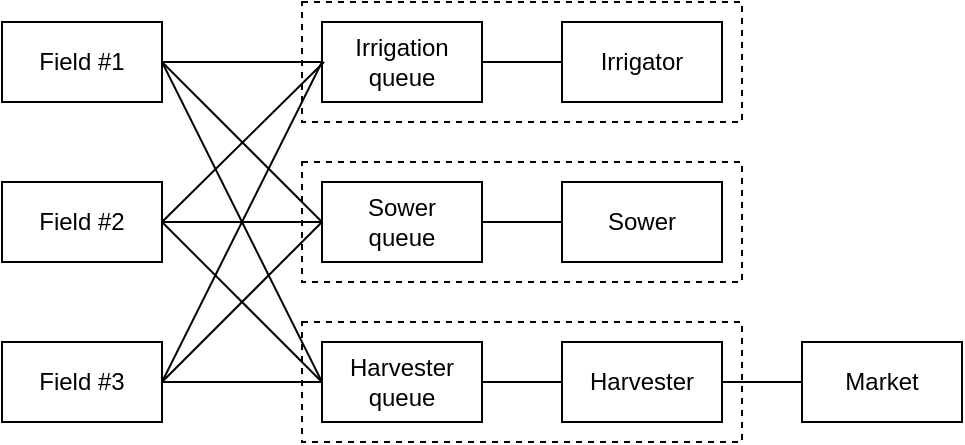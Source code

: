 <mxfile version="14.6.13" type="device"><diagram id="fAbpKxT7T2WjXToOmjrK" name="Page-1"><mxGraphModel dx="749" dy="556" grid="1" gridSize="10" guides="1" tooltips="1" connect="1" arrows="1" fold="1" page="1" pageScale="1" pageWidth="850" pageHeight="1100" math="0" shadow="0"><root><mxCell id="0"/><mxCell id="1" parent="0"/><mxCell id="wYK0D8FFhHv0Akl-S95e-15" value="" style="rounded=0;whiteSpace=wrap;html=1;fillColor=none;dashed=1;" vertex="1" parent="1"><mxGeometry x="150" y="160" width="220" height="60" as="geometry"/></mxCell><mxCell id="wYK0D8FFhHv0Akl-S95e-14" value="" style="rounded=0;whiteSpace=wrap;html=1;fillColor=none;dashed=1;" vertex="1" parent="1"><mxGeometry x="150" y="80" width="220" height="60" as="geometry"/></mxCell><mxCell id="wYK0D8FFhHv0Akl-S95e-10" value="" style="rounded=0;whiteSpace=wrap;html=1;fillColor=none;dashed=1;" vertex="1" parent="1"><mxGeometry x="150" width="220" height="60" as="geometry"/></mxCell><mxCell id="wYK0D8FFhHv0Akl-S95e-1" value="" style="rounded=0;whiteSpace=wrap;html=1;" vertex="1" parent="1"><mxGeometry y="10" width="80" height="40" as="geometry"/></mxCell><mxCell id="wYK0D8FFhHv0Akl-S95e-4" value="" style="rounded=0;whiteSpace=wrap;html=1;" vertex="1" parent="1"><mxGeometry y="170" width="80" height="40" as="geometry"/></mxCell><mxCell id="wYK0D8FFhHv0Akl-S95e-7" value="" style="rounded=0;whiteSpace=wrap;html=1;" vertex="1" parent="1"><mxGeometry y="90" width="80" height="40" as="geometry"/></mxCell><mxCell id="wYK0D8FFhHv0Akl-S95e-13" value="" style="rounded=0;whiteSpace=wrap;html=1;" vertex="1" parent="1"><mxGeometry x="400" y="170" width="80" height="40" as="geometry"/></mxCell><mxCell id="wYK0D8FFhHv0Akl-S95e-2" value="" style="rounded=0;whiteSpace=wrap;html=1;" vertex="1" parent="1"><mxGeometry x="160" y="10" width="80" height="40" as="geometry"/></mxCell><mxCell id="wYK0D8FFhHv0Akl-S95e-3" value="" style="rounded=0;whiteSpace=wrap;html=1;" vertex="1" parent="1"><mxGeometry x="280" y="10" width="80" height="40" as="geometry"/></mxCell><mxCell id="wYK0D8FFhHv0Akl-S95e-5" value="" style="rounded=0;whiteSpace=wrap;html=1;" vertex="1" parent="1"><mxGeometry x="160" y="170" width="80" height="40" as="geometry"/></mxCell><mxCell id="wYK0D8FFhHv0Akl-S95e-6" value="" style="rounded=0;whiteSpace=wrap;html=1;" vertex="1" parent="1"><mxGeometry x="280" y="170" width="80" height="40" as="geometry"/></mxCell><mxCell id="wYK0D8FFhHv0Akl-S95e-9" value="" style="rounded=0;whiteSpace=wrap;html=1;" vertex="1" parent="1"><mxGeometry x="280" y="90" width="80" height="40" as="geometry"/></mxCell><mxCell id="wYK0D8FFhHv0Akl-S95e-8" value="" style="rounded=0;whiteSpace=wrap;html=1;" vertex="1" parent="1"><mxGeometry x="160" y="90" width="80" height="40" as="geometry"/></mxCell><mxCell id="wYK0D8FFhHv0Akl-S95e-16" value="" style="endArrow=none;html=1;endFill=0;exitX=1;exitY=0.5;exitDx=0;exitDy=0;entryX=0;entryY=0.5;entryDx=0;entryDy=0;" edge="1" parent="1" source="wYK0D8FFhHv0Akl-S95e-1" target="wYK0D8FFhHv0Akl-S95e-2"><mxGeometry width="50" height="50" relative="1" as="geometry"><mxPoint x="100" y="-20" as="sourcePoint"/><mxPoint x="150" y="-70" as="targetPoint"/></mxGeometry></mxCell><mxCell id="wYK0D8FFhHv0Akl-S95e-17" value="" style="endArrow=none;html=1;endFill=0;exitX=1;exitY=0.5;exitDx=0;exitDy=0;entryX=0;entryY=0.5;entryDx=0;entryDy=0;" edge="1" parent="1" source="wYK0D8FFhHv0Akl-S95e-1" target="wYK0D8FFhHv0Akl-S95e-8"><mxGeometry width="50" height="50" relative="1" as="geometry"><mxPoint x="90" y="40" as="sourcePoint"/><mxPoint x="170" y="40" as="targetPoint"/></mxGeometry></mxCell><mxCell id="wYK0D8FFhHv0Akl-S95e-18" value="" style="endArrow=none;html=1;endFill=0;exitX=1;exitY=0.5;exitDx=0;exitDy=0;entryX=0;entryY=0.5;entryDx=0;entryDy=0;" edge="1" parent="1" source="wYK0D8FFhHv0Akl-S95e-1" target="wYK0D8FFhHv0Akl-S95e-5"><mxGeometry width="50" height="50" relative="1" as="geometry"><mxPoint x="90" y="40" as="sourcePoint"/><mxPoint x="170" y="120" as="targetPoint"/></mxGeometry></mxCell><mxCell id="wYK0D8FFhHv0Akl-S95e-19" value="" style="endArrow=none;html=1;endFill=0;exitX=1;exitY=0.5;exitDx=0;exitDy=0;" edge="1" parent="1" source="wYK0D8FFhHv0Akl-S95e-7"><mxGeometry width="50" height="50" relative="1" as="geometry"><mxPoint x="90" y="40" as="sourcePoint"/><mxPoint x="161" y="30" as="targetPoint"/></mxGeometry></mxCell><mxCell id="wYK0D8FFhHv0Akl-S95e-20" value="" style="endArrow=none;html=1;endFill=0;entryX=0;entryY=0.5;entryDx=0;entryDy=0;" edge="1" parent="1" target="wYK0D8FFhHv0Akl-S95e-8"><mxGeometry width="50" height="50" relative="1" as="geometry"><mxPoint x="80" y="110" as="sourcePoint"/><mxPoint x="170.64" y="45.36" as="targetPoint"/></mxGeometry></mxCell><mxCell id="wYK0D8FFhHv0Akl-S95e-21" value="" style="endArrow=none;html=1;endFill=0;entryX=0;entryY=0.5;entryDx=0;entryDy=0;" edge="1" parent="1" target="wYK0D8FFhHv0Akl-S95e-5"><mxGeometry width="50" height="50" relative="1" as="geometry"><mxPoint x="80" y="110" as="sourcePoint"/><mxPoint x="170" y="120" as="targetPoint"/></mxGeometry></mxCell><mxCell id="wYK0D8FFhHv0Akl-S95e-22" value="" style="endArrow=none;html=1;endFill=0;entryX=0;entryY=0.5;entryDx=0;entryDy=0;exitX=1;exitY=0.5;exitDx=0;exitDy=0;" edge="1" parent="1" source="wYK0D8FFhHv0Akl-S95e-4" target="wYK0D8FFhHv0Akl-S95e-2"><mxGeometry width="50" height="50" relative="1" as="geometry"><mxPoint x="90" y="120" as="sourcePoint"/><mxPoint x="170" y="200.0" as="targetPoint"/></mxGeometry></mxCell><mxCell id="wYK0D8FFhHv0Akl-S95e-23" value="" style="endArrow=none;html=1;endFill=0;entryX=0;entryY=0.5;entryDx=0;entryDy=0;exitX=1;exitY=0.5;exitDx=0;exitDy=0;" edge="1" parent="1" source="wYK0D8FFhHv0Akl-S95e-4" target="wYK0D8FFhHv0Akl-S95e-8"><mxGeometry width="50" height="50" relative="1" as="geometry"><mxPoint x="90" y="200" as="sourcePoint"/><mxPoint x="170" y="40" as="targetPoint"/></mxGeometry></mxCell><mxCell id="wYK0D8FFhHv0Akl-S95e-24" value="" style="endArrow=none;html=1;endFill=0;entryX=0;entryY=0.5;entryDx=0;entryDy=0;exitX=1;exitY=0.5;exitDx=0;exitDy=0;" edge="1" parent="1" source="wYK0D8FFhHv0Akl-S95e-4" target="wYK0D8FFhHv0Akl-S95e-5"><mxGeometry width="50" height="50" relative="1" as="geometry"><mxPoint x="90" y="200" as="sourcePoint"/><mxPoint x="170" y="120" as="targetPoint"/></mxGeometry></mxCell><mxCell id="wYK0D8FFhHv0Akl-S95e-25" value="" style="endArrow=none;html=1;endFill=0;entryX=1;entryY=0.5;entryDx=0;entryDy=0;exitX=0;exitY=0.5;exitDx=0;exitDy=0;" edge="1" parent="1" source="wYK0D8FFhHv0Akl-S95e-6" target="wYK0D8FFhHv0Akl-S95e-5"><mxGeometry width="50" height="50" relative="1" as="geometry"><mxPoint x="90" y="200" as="sourcePoint"/><mxPoint x="170" y="200" as="targetPoint"/></mxGeometry></mxCell><mxCell id="wYK0D8FFhHv0Akl-S95e-26" value="" style="endArrow=none;html=1;endFill=0;entryX=1;entryY=0.5;entryDx=0;entryDy=0;exitX=0;exitY=0.5;exitDx=0;exitDy=0;" edge="1" parent="1" source="wYK0D8FFhHv0Akl-S95e-9" target="wYK0D8FFhHv0Akl-S95e-8"><mxGeometry width="50" height="50" relative="1" as="geometry"><mxPoint x="290" y="200" as="sourcePoint"/><mxPoint x="250" y="200" as="targetPoint"/></mxGeometry></mxCell><mxCell id="wYK0D8FFhHv0Akl-S95e-27" value="" style="endArrow=none;html=1;endFill=0;entryX=1;entryY=0.5;entryDx=0;entryDy=0;exitX=0;exitY=0.5;exitDx=0;exitDy=0;" edge="1" parent="1" source="wYK0D8FFhHv0Akl-S95e-3" target="wYK0D8FFhHv0Akl-S95e-2"><mxGeometry width="50" height="50" relative="1" as="geometry"><mxPoint x="290" y="120" as="sourcePoint"/><mxPoint x="250" y="120" as="targetPoint"/></mxGeometry></mxCell><mxCell id="wYK0D8FFhHv0Akl-S95e-28" value="" style="endArrow=none;html=1;endFill=0;entryX=1;entryY=0.5;entryDx=0;entryDy=0;" edge="1" parent="1" target="wYK0D8FFhHv0Akl-S95e-6"><mxGeometry width="50" height="50" relative="1" as="geometry"><mxPoint x="400" y="190" as="sourcePoint"/><mxPoint x="250" y="40" as="targetPoint"/></mxGeometry></mxCell><mxCell id="wYK0D8FFhHv0Akl-S95e-29" value="Field #1" style="text;html=1;strokeColor=none;fillColor=none;align=center;verticalAlign=middle;whiteSpace=wrap;rounded=0;dashed=1;" vertex="1" parent="1"><mxGeometry y="10" width="80" height="40" as="geometry"/></mxCell><mxCell id="wYK0D8FFhHv0Akl-S95e-30" value="Field #2&lt;span style=&quot;color: rgba(0 , 0 , 0 , 0) ; font-family: monospace ; font-size: 0px&quot;&gt;%3CmxGraphModel%3E%3Croot%3E%3CmxCell%20id%3D%220%22%2F%3E%3CmxCell%20id%3D%221%22%20parent%3D%220%22%2F%3E%3CmxCell%20id%3D%222%22%20value%3D%22Field%20%231%22%20style%3D%22text%3Bhtml%3D1%3BstrokeColor%3Dnone%3BfillColor%3Dnone%3Balign%3Dcenter%3BverticalAlign%3Dmiddle%3BwhiteSpace%3Dwrap%3Brounded%3D0%3Bdashed%3D1%3B%22%20vertex%3D%221%22%20parent%3D%221%22%3E%3CmxGeometry%20x%3D%2280%22%20y%3D%22160%22%20width%3D%2280%22%20height%3D%2240%22%20as%3D%22geometry%22%2F%3E%3C%2FmxCell%3E%3C%2Froot%3E%3C%2FmxGraphModel%3E&lt;/span&gt;" style="text;html=1;strokeColor=none;fillColor=none;align=center;verticalAlign=middle;whiteSpace=wrap;rounded=0;dashed=1;" vertex="1" parent="1"><mxGeometry y="90" width="80" height="40" as="geometry"/></mxCell><mxCell id="wYK0D8FFhHv0Akl-S95e-31" value="Field #3" style="text;html=1;strokeColor=none;fillColor=none;align=center;verticalAlign=middle;whiteSpace=wrap;rounded=0;dashed=1;" vertex="1" parent="1"><mxGeometry y="170" width="80" height="40" as="geometry"/></mxCell><mxCell id="wYK0D8FFhHv0Akl-S95e-32" value="Irrigation queue" style="text;html=1;strokeColor=none;fillColor=none;align=center;verticalAlign=middle;whiteSpace=wrap;rounded=0;dashed=1;" vertex="1" parent="1"><mxGeometry x="160" y="10" width="80" height="40" as="geometry"/></mxCell><mxCell id="wYK0D8FFhHv0Akl-S95e-33" value="Sower &lt;br&gt;queue" style="text;html=1;strokeColor=none;fillColor=none;align=center;verticalAlign=middle;whiteSpace=wrap;rounded=0;dashed=1;" vertex="1" parent="1"><mxGeometry x="160" y="90" width="80" height="40" as="geometry"/></mxCell><mxCell id="wYK0D8FFhHv0Akl-S95e-34" value="Harvester queue" style="text;html=1;strokeColor=none;fillColor=none;align=center;verticalAlign=middle;whiteSpace=wrap;rounded=0;dashed=1;" vertex="1" parent="1"><mxGeometry x="160" y="170" width="80" height="40" as="geometry"/></mxCell><mxCell id="wYK0D8FFhHv0Akl-S95e-35" value="Irrigator&lt;span style=&quot;color: rgba(0 , 0 , 0 , 0) ; font-family: monospace ; font-size: 0px&quot;&gt;%3CmxGraphModel%3E%3Croot%3E%3CmxCell%20id%3D%220%22%2F%3E%3CmxCell%20id%3D%221%22%20parent%3D%220%22%2F%3E%3CmxCell%20id%3D%222%22%20value%3D%22Irrigation%20queue%22%20style%3D%22text%3Bhtml%3D1%3BstrokeColor%3Dnone%3BfillColor%3Dnone%3Balign%3Dcenter%3BverticalAlign%3Dmiddle%3BwhiteSpace%3Dwrap%3Brounded%3D0%3Bdashed%3D1%3B%22%20vertex%3D%221%22%20parent%3D%221%22%3E%3CmxGeometry%20x%3D%22240%22%20y%3D%22160%22%20width%3D%2280%22%20height%3D%2240%22%20as%3D%22geometry%22%2F%3E%3C%2FmxCell%3E%3C%2Froot%3E%3C%2FmxGraphModel%3E&lt;/span&gt;" style="text;html=1;strokeColor=none;fillColor=none;align=center;verticalAlign=middle;whiteSpace=wrap;rounded=0;dashed=1;" vertex="1" parent="1"><mxGeometry x="280" y="10" width="80" height="40" as="geometry"/></mxCell><mxCell id="wYK0D8FFhHv0Akl-S95e-36" value="Sower" style="text;html=1;strokeColor=none;fillColor=none;align=center;verticalAlign=middle;whiteSpace=wrap;rounded=0;dashed=1;" vertex="1" parent="1"><mxGeometry x="280" y="90" width="80" height="40" as="geometry"/></mxCell><mxCell id="wYK0D8FFhHv0Akl-S95e-37" value="Harvester" style="text;html=1;strokeColor=none;fillColor=none;align=center;verticalAlign=middle;whiteSpace=wrap;rounded=0;dashed=1;" vertex="1" parent="1"><mxGeometry x="280" y="170" width="80" height="40" as="geometry"/></mxCell><mxCell id="wYK0D8FFhHv0Akl-S95e-38" value="Market" style="text;html=1;strokeColor=none;fillColor=none;align=center;verticalAlign=middle;whiteSpace=wrap;rounded=0;dashed=1;" vertex="1" parent="1"><mxGeometry x="400" y="170" width="80" height="40" as="geometry"/></mxCell></root></mxGraphModel></diagram></mxfile>